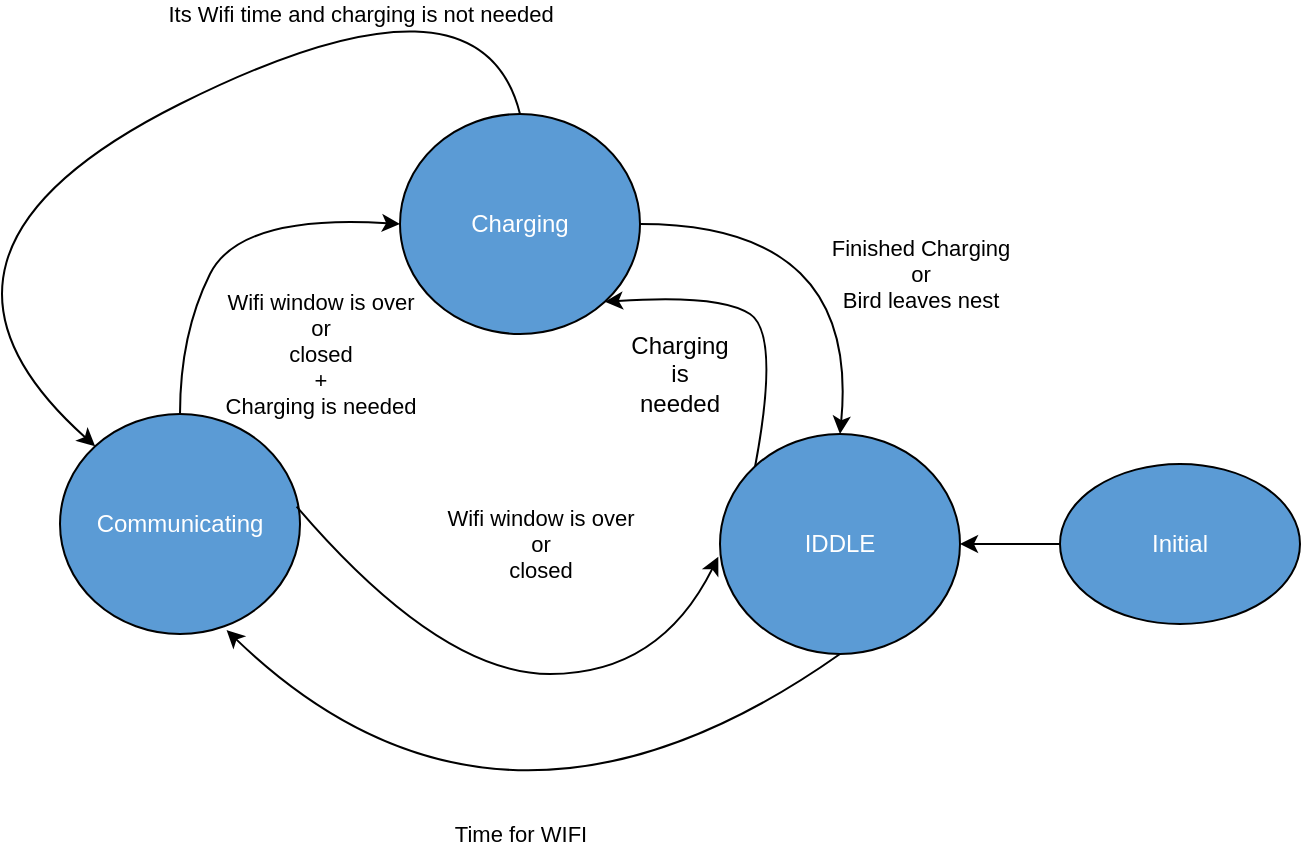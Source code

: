 <mxfile version="15.1.2" type="device"><diagram id="ybrsWdan0ShkMbSulkhG" name="Page-1"><mxGraphModel dx="981" dy="486" grid="1" gridSize="10" guides="1" tooltips="1" connect="1" arrows="1" fold="1" page="1" pageScale="1" pageWidth="827" pageHeight="1169" math="0" shadow="0"><root><mxCell id="0"/><mxCell id="1" parent="0"/><mxCell id="rRkWEbGHpoSw0f3LIx2J-1" value="Charging&lt;br&gt;" style="ellipse;whiteSpace=wrap;html=1;fillColor=#5B9BD5;fontColor=#FFFFFF;" vertex="1" parent="1"><mxGeometry x="480" y="440" width="120" height="110" as="geometry"/></mxCell><mxCell id="rRkWEbGHpoSw0f3LIx2J-2" value="IDDLE" style="ellipse;whiteSpace=wrap;html=1;fillColor=#5B9BD5;fontColor=#FFFFFF;" vertex="1" parent="1"><mxGeometry x="640" y="600" width="120" height="110" as="geometry"/></mxCell><mxCell id="rRkWEbGHpoSw0f3LIx2J-3" value="Communicating" style="ellipse;whiteSpace=wrap;html=1;fillColor=#5B9BD5;fontColor=#FFFFFF;" vertex="1" parent="1"><mxGeometry x="310" y="590" width="120" height="110" as="geometry"/></mxCell><mxCell id="rRkWEbGHpoSw0f3LIx2J-4" value="Wifi window is over&lt;br&gt;or&lt;br&gt;closed&lt;br&gt;+&lt;br&gt;Charging is needed" style="curved=1;endArrow=classic;html=1;exitX=0.5;exitY=0;exitDx=0;exitDy=0;entryX=0;entryY=0.5;entryDx=0;entryDy=0;labelBackgroundColor=none;" edge="1" parent="1" source="rRkWEbGHpoSw0f3LIx2J-3" target="rRkWEbGHpoSw0f3LIx2J-1"><mxGeometry x="-0.334" y="-67" width="50" height="50" relative="1" as="geometry"><mxPoint x="510" y="670" as="sourcePoint"/><mxPoint x="560" y="620" as="targetPoint"/><Array as="points"><mxPoint x="370" y="550"/><mxPoint x="400" y="490"/></Array><mxPoint as="offset"/></mxGeometry></mxCell><mxCell id="rRkWEbGHpoSw0f3LIx2J-5" value="Finished Charging&lt;br&gt;or&lt;br&gt;Bird leaves nest" style="curved=1;endArrow=classic;html=1;exitX=1;exitY=0.5;exitDx=0;exitDy=0;entryX=0.5;entryY=0;entryDx=0;entryDy=0;labelBackgroundColor=none;" edge="1" parent="1" source="rRkWEbGHpoSw0f3LIx2J-1" target="rRkWEbGHpoSw0f3LIx2J-2"><mxGeometry x="0.226" y="32" width="50" height="50" relative="1" as="geometry"><mxPoint x="640" y="560" as="sourcePoint"/><mxPoint x="690" y="510" as="targetPoint"/><Array as="points"><mxPoint x="710" y="495"/></Array><mxPoint as="offset"/></mxGeometry></mxCell><mxCell id="rRkWEbGHpoSw0f3LIx2J-6" value="Time for WIFI" style="curved=1;endArrow=classic;html=1;exitX=0.5;exitY=1;exitDx=0;exitDy=0;entryX=0.694;entryY=0.982;entryDx=0;entryDy=0;entryPerimeter=0;labelBackgroundColor=none;" edge="1" parent="1" source="rRkWEbGHpoSw0f3LIx2J-2" target="rRkWEbGHpoSw0f3LIx2J-3"><mxGeometry x="-0.083" y="-19" width="50" height="50" relative="1" as="geometry"><mxPoint x="510" y="710" as="sourcePoint"/><mxPoint x="610" y="815.0" as="targetPoint"/><Array as="points"><mxPoint x="530" y="830"/></Array><mxPoint as="offset"/></mxGeometry></mxCell><mxCell id="rRkWEbGHpoSw0f3LIx2J-7" value="&#10;&#10;&lt;span style=&quot;color: rgb(0, 0, 0); font-family: helvetica; font-size: 11px; font-style: normal; font-weight: 400; letter-spacing: normal; text-align: center; text-indent: 0px; text-transform: none; word-spacing: 0px; display: inline; float: none;&quot;&gt;Wifi window is over&lt;/span&gt;&lt;br style=&quot;color: rgb(0, 0, 0); font-family: helvetica; font-size: 11px; font-style: normal; font-weight: 400; letter-spacing: normal; text-align: center; text-indent: 0px; text-transform: none; word-spacing: 0px;&quot;&gt;&lt;span style=&quot;color: rgb(0, 0, 0); font-family: helvetica; font-size: 11px; font-style: normal; font-weight: 400; letter-spacing: normal; text-align: center; text-indent: 0px; text-transform: none; word-spacing: 0px; display: inline; float: none;&quot;&gt;or&lt;/span&gt;&lt;br style=&quot;color: rgb(0, 0, 0); font-family: helvetica; font-size: 11px; font-style: normal; font-weight: 400; letter-spacing: normal; text-align: center; text-indent: 0px; text-transform: none; word-spacing: 0px;&quot;&gt;&lt;span style=&quot;color: rgb(0, 0, 0); font-family: helvetica; font-size: 11px; font-style: normal; font-weight: 400; letter-spacing: normal; text-align: center; text-indent: 0px; text-transform: none; word-spacing: 0px; display: inline; float: none;&quot;&gt;closed&lt;/span&gt;&#10;&#10;" style="curved=1;endArrow=classic;html=1;exitX=0.986;exitY=0.421;exitDx=0;exitDy=0;exitPerimeter=0;entryX=-0.007;entryY=0.558;entryDx=0;entryDy=0;entryPerimeter=0;labelBackgroundColor=none;" edge="1" parent="1" source="rRkWEbGHpoSw0f3LIx2J-3" target="rRkWEbGHpoSw0f3LIx2J-2"><mxGeometry x="0.121" y="65" width="50" height="50" relative="1" as="geometry"><mxPoint x="510" y="620" as="sourcePoint"/><mxPoint x="560" y="570" as="targetPoint"/><Array as="points"><mxPoint x="500" y="720"/><mxPoint x="610" y="720"/></Array><mxPoint as="offset"/></mxGeometry></mxCell><mxCell id="rRkWEbGHpoSw0f3LIx2J-8" value="" style="curved=1;endArrow=classic;html=1;entryX=1;entryY=1;entryDx=0;entryDy=0;exitX=0;exitY=0;exitDx=0;exitDy=0;" edge="1" parent="1" source="rRkWEbGHpoSw0f3LIx2J-2" target="rRkWEbGHpoSw0f3LIx2J-1"><mxGeometry width="50" height="50" relative="1" as="geometry"><mxPoint x="510" y="620" as="sourcePoint"/><mxPoint x="560" y="570" as="targetPoint"/><Array as="points"><mxPoint x="670" y="550"/><mxPoint x="640" y="530"/></Array></mxGeometry></mxCell><mxCell id="rRkWEbGHpoSw0f3LIx2J-9" value="Charging is needed" style="text;html=1;strokeColor=none;fillColor=none;align=center;verticalAlign=middle;whiteSpace=wrap;rounded=0;" vertex="1" parent="1"><mxGeometry x="600" y="560" width="40" height="20" as="geometry"/></mxCell><mxCell id="rRkWEbGHpoSw0f3LIx2J-10" value="Its Wifi time and charging is not needed" style="curved=1;endArrow=classic;html=1;exitX=0.5;exitY=0;exitDx=0;exitDy=0;entryX=0;entryY=0;entryDx=0;entryDy=0;labelBackgroundColor=none;" edge="1" parent="1" source="rRkWEbGHpoSw0f3LIx2J-1" target="rRkWEbGHpoSw0f3LIx2J-3"><mxGeometry x="-0.468" width="50" height="50" relative="1" as="geometry"><mxPoint x="510" y="690" as="sourcePoint"/><mxPoint x="560" y="640" as="targetPoint"/><Array as="points"><mxPoint x="520" y="360"/><mxPoint x="220" y="510"/></Array><mxPoint as="offset"/></mxGeometry></mxCell><mxCell id="rRkWEbGHpoSw0f3LIx2J-11" value="" style="edgeStyle=orthogonalEdgeStyle;rounded=0;orthogonalLoop=1;jettySize=auto;html=1;" edge="1" parent="1" source="rRkWEbGHpoSw0f3LIx2J-12" target="rRkWEbGHpoSw0f3LIx2J-2"><mxGeometry relative="1" as="geometry"/></mxCell><mxCell id="rRkWEbGHpoSw0f3LIx2J-12" value="Initial" style="ellipse;whiteSpace=wrap;html=1;fillColor=#5B9BD5;fontColor=#FFFFFF;" vertex="1" parent="1"><mxGeometry x="810" y="615" width="120" height="80" as="geometry"/></mxCell></root></mxGraphModel></diagram></mxfile>